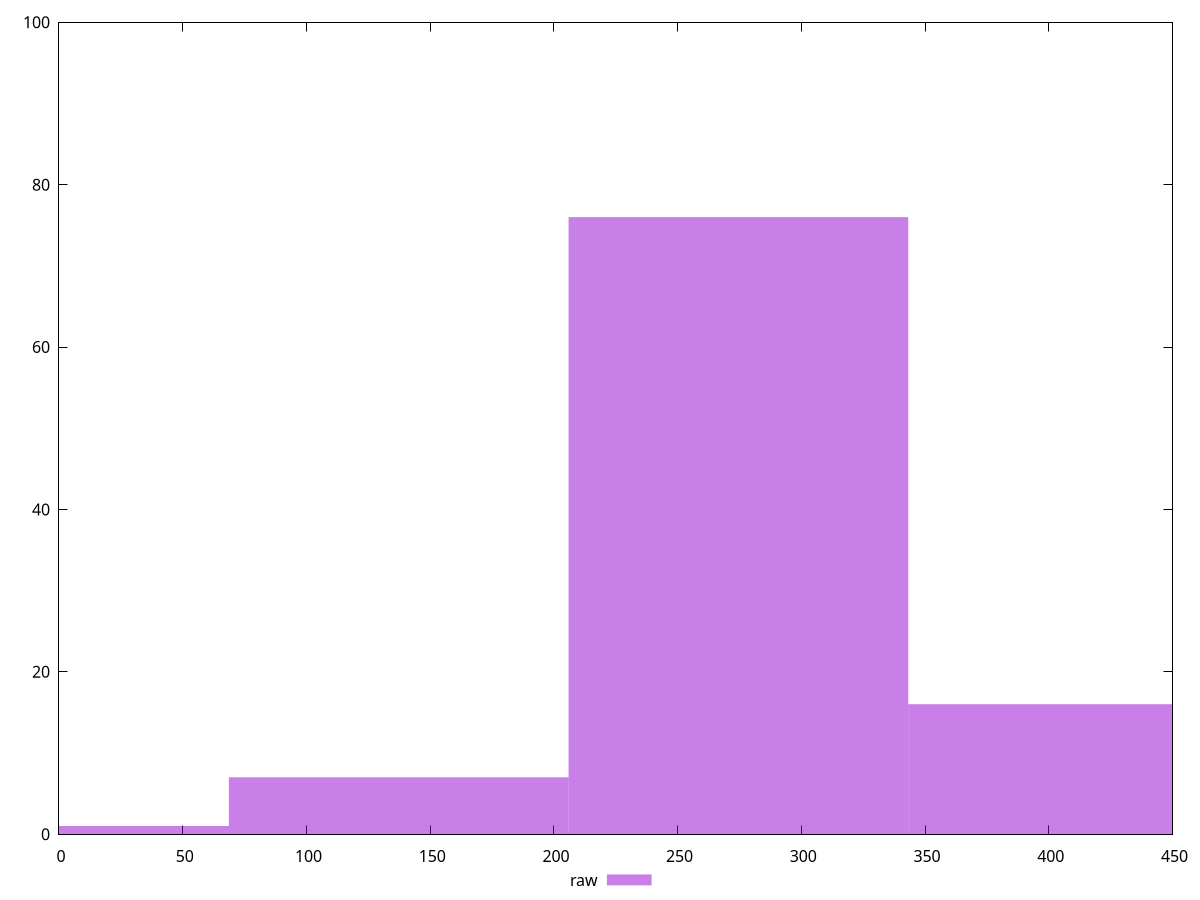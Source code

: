 reset

$raw <<EOF
0 1
137.28788915083354 7
411.86366745250064 16
274.57577830166707 76
EOF

set key outside below
set boxwidth 137.28788915083354
set xrange [0:450]
set yrange [0:100]
set style fill transparent solid 0.5 noborder
set terminal svg size 640, 490 enhanced background rgb 'white'
set output "report_00007_2020-12-11T15:55:29.892Z/unminified-css/samples/pages/raw/histogram.svg"

plot $raw title "raw" with boxes

reset
